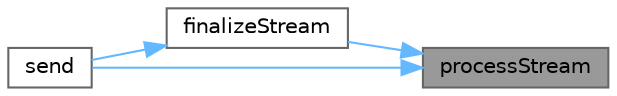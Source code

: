 digraph "processStream"
{
 // LATEX_PDF_SIZE
  bgcolor="transparent";
  edge [fontname=Helvetica,fontsize=10,labelfontname=Helvetica,labelfontsize=10];
  node [fontname=Helvetica,fontsize=10,shape=box,height=0.2,width=0.4];
  rankdir="RL";
  Node1 [id="Node000001",label="processStream",height=0.2,width=0.4,color="gray40", fillcolor="grey60", style="filled", fontcolor="black",tooltip="处理流式响应数据"];
  Node1 -> Node2 [id="edge1_Node000001_Node000002",dir="back",color="steelblue1",style="solid",tooltip=" "];
  Node2 [id="Node000002",label="finalizeStream",height=0.2,width=0.4,color="grey40", fillcolor="white", style="filled",URL="$class_chat.html#ac8f60511b54d241ee625edf4975f0ec6",tooltip="结束流式响应"];
  Node2 -> Node3 [id="edge2_Node000002_Node000003",dir="back",color="steelblue1",style="solid",tooltip=" "];
  Node3 [id="Node000003",label="send",height=0.2,width=0.4,color="grey40", fillcolor="white", style="filled",URL="$class_chat.html#a6422ae636e1482b803cd7056d30b2803",tooltip="发送聊天请求"];
  Node1 -> Node3 [id="edge3_Node000001_Node000003",dir="back",color="steelblue1",style="solid",tooltip=" "];
}
